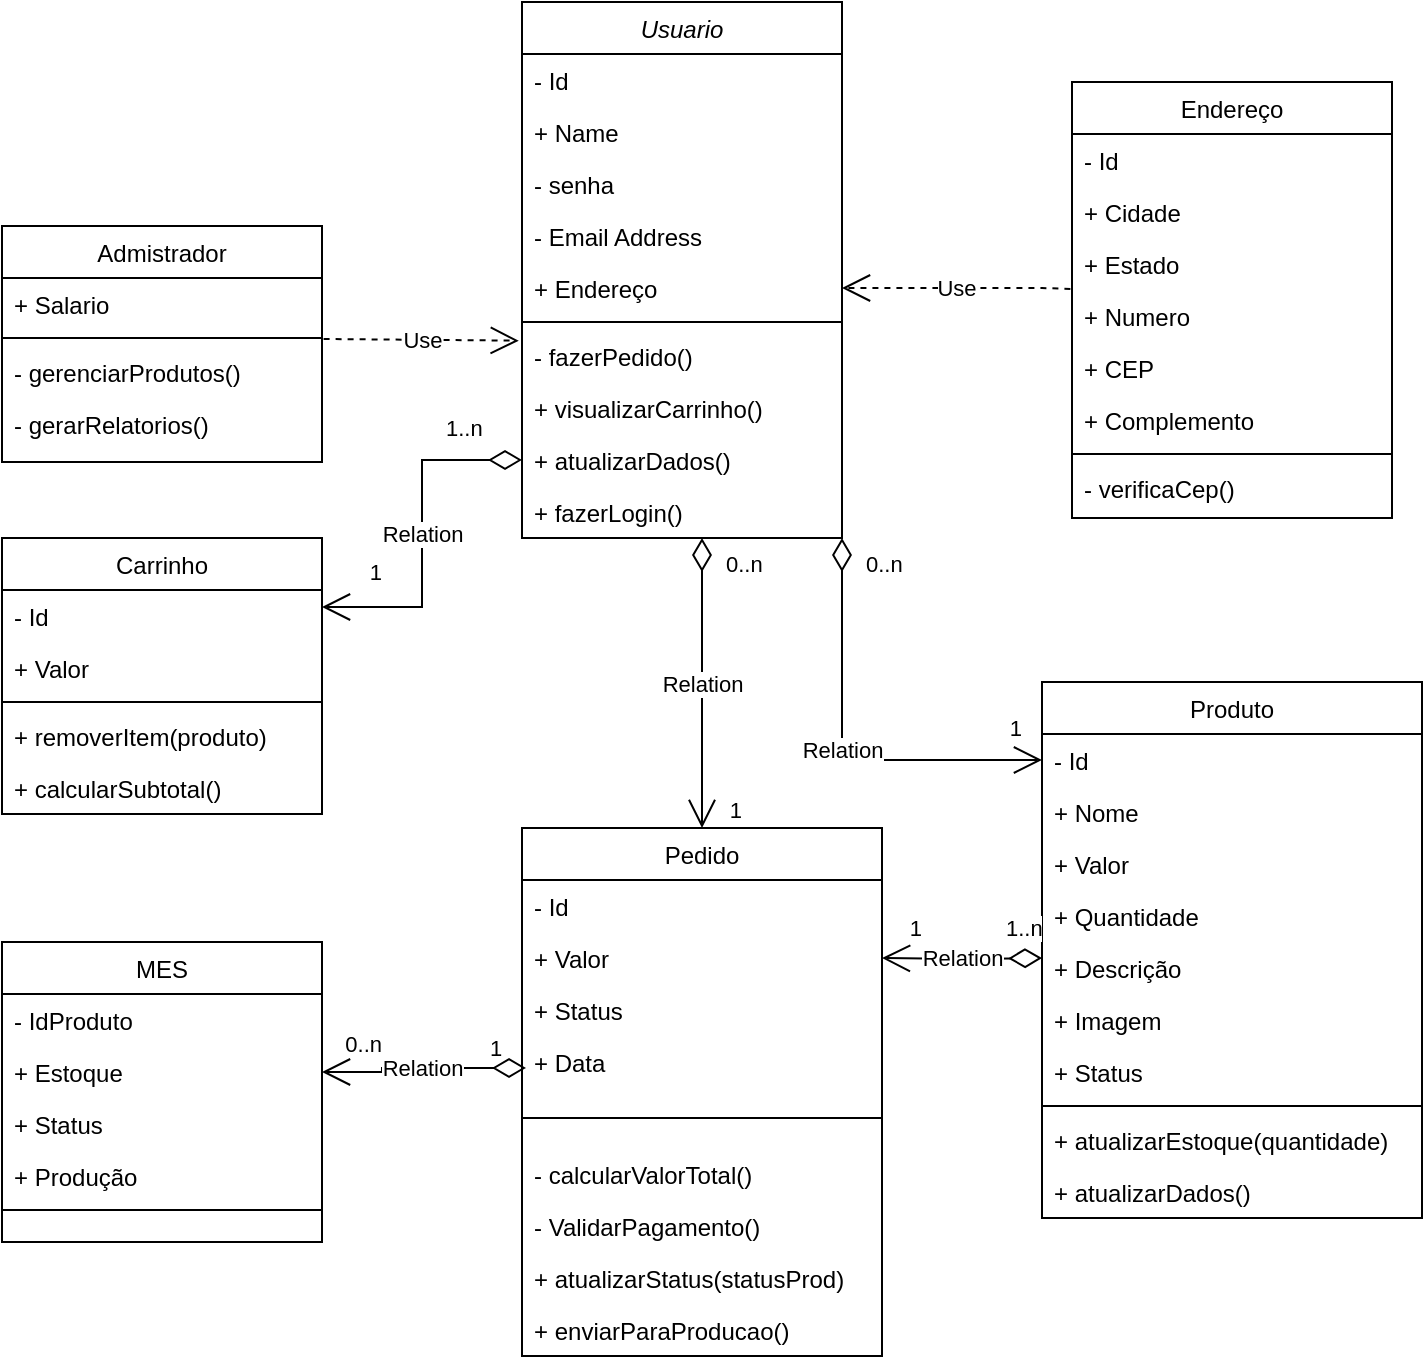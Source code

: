<mxfile version="28.2.3">
  <diagram name="Page-1" id="QN42O1dajfM062Ggao7D">
    <mxGraphModel dx="2015" dy="654" grid="1" gridSize="10" guides="1" tooltips="1" connect="1" arrows="1" fold="1" page="1" pageScale="1" pageWidth="827" pageHeight="1169" math="0" shadow="0">
      <root>
        <mxCell id="0" />
        <mxCell id="1" parent="0" />
        <mxCell id="Cg_36E5Ox_EKI302Rjeo-1" value="Usuario" style="swimlane;fontStyle=2;align=center;verticalAlign=top;childLayout=stackLayout;horizontal=1;startSize=26;horizontalStack=0;resizeParent=1;resizeLast=0;collapsible=1;marginBottom=0;rounded=0;shadow=0;strokeWidth=1;" parent="1" vertex="1">
          <mxGeometry x="-520" y="20" width="160" height="268" as="geometry">
            <mxRectangle x="230" y="140" width="160" height="26" as="alternateBounds" />
          </mxGeometry>
        </mxCell>
        <mxCell id="adGPQmQ8nAiYl6YlBTTS-1" value="- Id" style="text;align=left;verticalAlign=top;spacingLeft=4;spacingRight=4;overflow=hidden;rotatable=0;points=[[0,0.5],[1,0.5]];portConstraint=eastwest;rounded=0;shadow=0;html=0;" parent="Cg_36E5Ox_EKI302Rjeo-1" vertex="1">
          <mxGeometry y="26" width="160" height="26" as="geometry" />
        </mxCell>
        <mxCell id="Cg_36E5Ox_EKI302Rjeo-2" value="+ Name" style="text;align=left;verticalAlign=top;spacingLeft=4;spacingRight=4;overflow=hidden;rotatable=0;points=[[0,0.5],[1,0.5]];portConstraint=eastwest;" parent="Cg_36E5Ox_EKI302Rjeo-1" vertex="1">
          <mxGeometry y="52" width="160" height="26" as="geometry" />
        </mxCell>
        <mxCell id="Cg_36E5Ox_EKI302Rjeo-3" value="- senha" style="text;align=left;verticalAlign=top;spacingLeft=4;spacingRight=4;overflow=hidden;rotatable=0;points=[[0,0.5],[1,0.5]];portConstraint=eastwest;rounded=0;shadow=0;html=0;" parent="Cg_36E5Ox_EKI302Rjeo-1" vertex="1">
          <mxGeometry y="78" width="160" height="26" as="geometry" />
        </mxCell>
        <mxCell id="Cg_36E5Ox_EKI302Rjeo-4" value="- Email Address" style="text;align=left;verticalAlign=top;spacingLeft=4;spacingRight=4;overflow=hidden;rotatable=0;points=[[0,0.5],[1,0.5]];portConstraint=eastwest;rounded=0;shadow=0;html=0;" parent="Cg_36E5Ox_EKI302Rjeo-1" vertex="1">
          <mxGeometry y="104" width="160" height="26" as="geometry" />
        </mxCell>
        <mxCell id="adGPQmQ8nAiYl6YlBTTS-2" value="+ Endereço" style="text;align=left;verticalAlign=top;spacingLeft=4;spacingRight=4;overflow=hidden;rotatable=0;points=[[0,0.5],[1,0.5]];portConstraint=eastwest;rounded=0;shadow=0;html=0;" parent="Cg_36E5Ox_EKI302Rjeo-1" vertex="1">
          <mxGeometry y="130" width="160" height="26" as="geometry" />
        </mxCell>
        <mxCell id="Cg_36E5Ox_EKI302Rjeo-5" value="" style="line;html=1;strokeWidth=1;align=left;verticalAlign=middle;spacingTop=-1;spacingLeft=3;spacingRight=3;rotatable=0;labelPosition=right;points=[];portConstraint=eastwest;" parent="Cg_36E5Ox_EKI302Rjeo-1" vertex="1">
          <mxGeometry y="156" width="160" height="8" as="geometry" />
        </mxCell>
        <mxCell id="Cg_36E5Ox_EKI302Rjeo-6" value="- fazerPedido()" style="text;align=left;verticalAlign=top;spacingLeft=4;spacingRight=4;overflow=hidden;rotatable=0;points=[[0,0.5],[1,0.5]];portConstraint=eastwest;" parent="Cg_36E5Ox_EKI302Rjeo-1" vertex="1">
          <mxGeometry y="164" width="160" height="26" as="geometry" />
        </mxCell>
        <mxCell id="xKiWs514_R8PKGlK2kfR-3" value="+ visualizarCarrinho()" style="text;align=left;verticalAlign=top;spacingLeft=4;spacingRight=4;overflow=hidden;rotatable=0;points=[[0,0.5],[1,0.5]];portConstraint=eastwest;" parent="Cg_36E5Ox_EKI302Rjeo-1" vertex="1">
          <mxGeometry y="190" width="160" height="26" as="geometry" />
        </mxCell>
        <mxCell id="xKiWs514_R8PKGlK2kfR-2" value="+ atualizarDados()" style="text;align=left;verticalAlign=top;spacingLeft=4;spacingRight=4;overflow=hidden;rotatable=0;points=[[0,0.5],[1,0.5]];portConstraint=eastwest;" parent="Cg_36E5Ox_EKI302Rjeo-1" vertex="1">
          <mxGeometry y="216" width="160" height="26" as="geometry" />
        </mxCell>
        <mxCell id="xKiWs514_R8PKGlK2kfR-1" value="+ fazerLogin()" style="text;align=left;verticalAlign=top;spacingLeft=4;spacingRight=4;overflow=hidden;rotatable=0;points=[[0,0.5],[1,0.5]];portConstraint=eastwest;" parent="Cg_36E5Ox_EKI302Rjeo-1" vertex="1">
          <mxGeometry y="242" width="160" height="26" as="geometry" />
        </mxCell>
        <mxCell id="Cg_36E5Ox_EKI302Rjeo-7" value="Endereço" style="swimlane;fontStyle=0;align=center;verticalAlign=top;childLayout=stackLayout;horizontal=1;startSize=26;horizontalStack=0;resizeParent=1;resizeLast=0;collapsible=1;marginBottom=0;rounded=0;shadow=0;strokeWidth=1;" parent="1" vertex="1">
          <mxGeometry x="-245" y="60" width="160" height="218" as="geometry">
            <mxRectangle x="130" y="380" width="160" height="26" as="alternateBounds" />
          </mxGeometry>
        </mxCell>
        <mxCell id="adGPQmQ8nAiYl6YlBTTS-43" value="- Id" style="text;align=left;verticalAlign=top;spacingLeft=4;spacingRight=4;overflow=hidden;rotatable=0;points=[[0,0.5],[1,0.5]];portConstraint=eastwest;rounded=0;shadow=0;html=0;" parent="Cg_36E5Ox_EKI302Rjeo-7" vertex="1">
          <mxGeometry y="26" width="160" height="26" as="geometry" />
        </mxCell>
        <mxCell id="adGPQmQ8nAiYl6YlBTTS-45" value="+ Cidade" style="text;align=left;verticalAlign=top;spacingLeft=4;spacingRight=4;overflow=hidden;rotatable=0;points=[[0,0.5],[1,0.5]];portConstraint=eastwest;rounded=0;shadow=0;html=0;" parent="Cg_36E5Ox_EKI302Rjeo-7" vertex="1">
          <mxGeometry y="52" width="160" height="26" as="geometry" />
        </mxCell>
        <mxCell id="adGPQmQ8nAiYl6YlBTTS-46" value="+ Estado" style="text;align=left;verticalAlign=top;spacingLeft=4;spacingRight=4;overflow=hidden;rotatable=0;points=[[0,0.5],[1,0.5]];portConstraint=eastwest;rounded=0;shadow=0;html=0;" parent="Cg_36E5Ox_EKI302Rjeo-7" vertex="1">
          <mxGeometry y="78" width="160" height="26" as="geometry" />
        </mxCell>
        <mxCell id="Cg_36E5Ox_EKI302Rjeo-9" value="+ Numero" style="text;align=left;verticalAlign=top;spacingLeft=4;spacingRight=4;overflow=hidden;rotatable=0;points=[[0,0.5],[1,0.5]];portConstraint=eastwest;rounded=0;shadow=0;html=0;" parent="Cg_36E5Ox_EKI302Rjeo-7" vertex="1">
          <mxGeometry y="104" width="160" height="26" as="geometry" />
        </mxCell>
        <mxCell id="Cg_36E5Ox_EKI302Rjeo-8" value="+ CEP" style="text;align=left;verticalAlign=top;spacingLeft=4;spacingRight=4;overflow=hidden;rotatable=0;points=[[0,0.5],[1,0.5]];portConstraint=eastwest;" parent="Cg_36E5Ox_EKI302Rjeo-7" vertex="1">
          <mxGeometry y="130" width="160" height="26" as="geometry" />
        </mxCell>
        <mxCell id="adGPQmQ8nAiYl6YlBTTS-44" value="+ Complemento" style="text;align=left;verticalAlign=top;spacingLeft=4;spacingRight=4;overflow=hidden;rotatable=0;points=[[0,0.5],[1,0.5]];portConstraint=eastwest;rounded=0;shadow=0;html=0;" parent="Cg_36E5Ox_EKI302Rjeo-7" vertex="1">
          <mxGeometry y="156" width="160" height="26" as="geometry" />
        </mxCell>
        <mxCell id="Cg_36E5Ox_EKI302Rjeo-10" value="" style="line;html=1;strokeWidth=1;align=left;verticalAlign=middle;spacingTop=-1;spacingLeft=3;spacingRight=3;rotatable=0;labelPosition=right;points=[];portConstraint=eastwest;" parent="Cg_36E5Ox_EKI302Rjeo-7" vertex="1">
          <mxGeometry y="182" width="160" height="8" as="geometry" />
        </mxCell>
        <mxCell id="Cg_36E5Ox_EKI302Rjeo-11" value="- verificaCep()" style="text;align=left;verticalAlign=top;spacingLeft=4;spacingRight=4;overflow=hidden;rotatable=0;points=[[0,0.5],[1,0.5]];portConstraint=eastwest;fontStyle=0" parent="Cg_36E5Ox_EKI302Rjeo-7" vertex="1">
          <mxGeometry y="190" width="160" height="26" as="geometry" />
        </mxCell>
        <mxCell id="Cg_36E5Ox_EKI302Rjeo-14" value="Admistrador" style="swimlane;fontStyle=0;align=center;verticalAlign=top;childLayout=stackLayout;horizontal=1;startSize=26;horizontalStack=0;resizeParent=1;resizeLast=0;collapsible=1;marginBottom=0;rounded=0;shadow=0;strokeWidth=1;" parent="1" vertex="1">
          <mxGeometry x="-780" y="132" width="160" height="118" as="geometry">
            <mxRectangle x="330" y="360" width="170" height="26" as="alternateBounds" />
          </mxGeometry>
        </mxCell>
        <mxCell id="Cg_36E5Ox_EKI302Rjeo-15" value="+ Salario" style="text;align=left;verticalAlign=top;spacingLeft=4;spacingRight=4;overflow=hidden;rotatable=0;points=[[0,0.5],[1,0.5]];portConstraint=eastwest;" parent="Cg_36E5Ox_EKI302Rjeo-14" vertex="1">
          <mxGeometry y="26" width="160" height="26" as="geometry" />
        </mxCell>
        <mxCell id="Cg_36E5Ox_EKI302Rjeo-16" value="" style="line;html=1;strokeWidth=1;align=left;verticalAlign=middle;spacingTop=-1;spacingLeft=3;spacingRight=3;rotatable=0;labelPosition=right;points=[];portConstraint=eastwest;" parent="Cg_36E5Ox_EKI302Rjeo-14" vertex="1">
          <mxGeometry y="52" width="160" height="8" as="geometry" />
        </mxCell>
        <mxCell id="xKiWs514_R8PKGlK2kfR-7" value="- gerenciarProdutos()" style="text;align=left;verticalAlign=top;spacingLeft=4;spacingRight=4;overflow=hidden;rotatable=0;points=[[0,0.5],[1,0.5]];portConstraint=eastwest;" parent="Cg_36E5Ox_EKI302Rjeo-14" vertex="1">
          <mxGeometry y="60" width="160" height="26" as="geometry" />
        </mxCell>
        <mxCell id="xKiWs514_R8PKGlK2kfR-9" value="- gerarRelatorios()" style="text;align=left;verticalAlign=top;spacingLeft=4;spacingRight=4;overflow=hidden;rotatable=0;points=[[0,0.5],[1,0.5]];portConstraint=eastwest;" parent="Cg_36E5Ox_EKI302Rjeo-14" vertex="1">
          <mxGeometry y="86" width="160" height="26" as="geometry" />
        </mxCell>
        <mxCell id="adGPQmQ8nAiYl6YlBTTS-3" value="Produto" style="swimlane;fontStyle=0;align=center;verticalAlign=top;childLayout=stackLayout;horizontal=1;startSize=26;horizontalStack=0;resizeParent=1;resizeLast=0;collapsible=1;marginBottom=0;rounded=0;shadow=0;strokeWidth=1;" parent="1" vertex="1">
          <mxGeometry x="-260" y="360" width="190" height="268" as="geometry">
            <mxRectangle x="550" y="140" width="160" height="26" as="alternateBounds" />
          </mxGeometry>
        </mxCell>
        <mxCell id="adGPQmQ8nAiYl6YlBTTS-5" value="- Id" style="text;align=left;verticalAlign=top;spacingLeft=4;spacingRight=4;overflow=hidden;rotatable=0;points=[[0,0.5],[1,0.5]];portConstraint=eastwest;rounded=0;shadow=0;html=0;" parent="adGPQmQ8nAiYl6YlBTTS-3" vertex="1">
          <mxGeometry y="26" width="190" height="26" as="geometry" />
        </mxCell>
        <mxCell id="adGPQmQ8nAiYl6YlBTTS-4" value="+ Nome" style="text;align=left;verticalAlign=top;spacingLeft=4;spacingRight=4;overflow=hidden;rotatable=0;points=[[0,0.5],[1,0.5]];portConstraint=eastwest;" parent="adGPQmQ8nAiYl6YlBTTS-3" vertex="1">
          <mxGeometry y="52" width="190" height="26" as="geometry" />
        </mxCell>
        <mxCell id="adGPQmQ8nAiYl6YlBTTS-6" value="+ Valor" style="text;align=left;verticalAlign=top;spacingLeft=4;spacingRight=4;overflow=hidden;rotatable=0;points=[[0,0.5],[1,0.5]];portConstraint=eastwest;rounded=0;shadow=0;html=0;" parent="adGPQmQ8nAiYl6YlBTTS-3" vertex="1">
          <mxGeometry y="78" width="190" height="26" as="geometry" />
        </mxCell>
        <mxCell id="adGPQmQ8nAiYl6YlBTTS-7" value="+ Quantidade" style="text;align=left;verticalAlign=top;spacingLeft=4;spacingRight=4;overflow=hidden;rotatable=0;points=[[0,0.5],[1,0.5]];portConstraint=eastwest;rounded=0;shadow=0;html=0;" parent="adGPQmQ8nAiYl6YlBTTS-3" vertex="1">
          <mxGeometry y="104" width="190" height="26" as="geometry" />
        </mxCell>
        <mxCell id="adGPQmQ8nAiYl6YlBTTS-12" value="+ Descrição" style="text;align=left;verticalAlign=top;spacingLeft=4;spacingRight=4;overflow=hidden;rotatable=0;points=[[0,0.5],[1,0.5]];portConstraint=eastwest;rounded=0;shadow=0;html=0;" parent="adGPQmQ8nAiYl6YlBTTS-3" vertex="1">
          <mxGeometry y="130" width="190" height="26" as="geometry" />
        </mxCell>
        <mxCell id="adGPQmQ8nAiYl6YlBTTS-13" value="+ Imagem" style="text;align=left;verticalAlign=top;spacingLeft=4;spacingRight=4;overflow=hidden;rotatable=0;points=[[0,0.5],[1,0.5]];portConstraint=eastwest;rounded=0;shadow=0;html=0;" parent="adGPQmQ8nAiYl6YlBTTS-3" vertex="1">
          <mxGeometry y="156" width="190" height="26" as="geometry" />
        </mxCell>
        <mxCell id="adGPQmQ8nAiYl6YlBTTS-8" value="+ Status" style="text;align=left;verticalAlign=top;spacingLeft=4;spacingRight=4;overflow=hidden;rotatable=0;points=[[0,0.5],[1,0.5]];portConstraint=eastwest;rounded=0;shadow=0;html=0;" parent="adGPQmQ8nAiYl6YlBTTS-3" vertex="1">
          <mxGeometry y="182" width="190" height="26" as="geometry" />
        </mxCell>
        <mxCell id="adGPQmQ8nAiYl6YlBTTS-9" value="" style="line;html=1;strokeWidth=1;align=left;verticalAlign=middle;spacingTop=-1;spacingLeft=3;spacingRight=3;rotatable=0;labelPosition=right;points=[];portConstraint=eastwest;" parent="adGPQmQ8nAiYl6YlBTTS-3" vertex="1">
          <mxGeometry y="208" width="190" height="8" as="geometry" />
        </mxCell>
        <mxCell id="adGPQmQ8nAiYl6YlBTTS-11" value="+ atualizarEstoque(quantidade)" style="text;align=left;verticalAlign=top;spacingLeft=4;spacingRight=4;overflow=hidden;rotatable=0;points=[[0,0.5],[1,0.5]];portConstraint=eastwest;" parent="adGPQmQ8nAiYl6YlBTTS-3" vertex="1">
          <mxGeometry y="216" width="190" height="26" as="geometry" />
        </mxCell>
        <mxCell id="xKiWs514_R8PKGlK2kfR-18" value="+ atualizarDados()" style="text;align=left;verticalAlign=top;spacingLeft=4;spacingRight=4;overflow=hidden;rotatable=0;points=[[0,0.5],[1,0.5]];portConstraint=eastwest;" parent="adGPQmQ8nAiYl6YlBTTS-3" vertex="1">
          <mxGeometry y="242" width="190" height="26" as="geometry" />
        </mxCell>
        <mxCell id="adGPQmQ8nAiYl6YlBTTS-14" value="Carrinho" style="swimlane;fontStyle=0;align=center;verticalAlign=top;childLayout=stackLayout;horizontal=1;startSize=26;horizontalStack=0;resizeParent=1;resizeLast=0;collapsible=1;marginBottom=0;rounded=0;shadow=0;strokeWidth=1;" parent="1" vertex="1">
          <mxGeometry x="-780" y="288" width="160" height="138" as="geometry">
            <mxRectangle x="550" y="140" width="160" height="26" as="alternateBounds" />
          </mxGeometry>
        </mxCell>
        <mxCell id="adGPQmQ8nAiYl6YlBTTS-15" value="- Id" style="text;align=left;verticalAlign=top;spacingLeft=4;spacingRight=4;overflow=hidden;rotatable=0;points=[[0,0.5],[1,0.5]];portConstraint=eastwest;rounded=0;shadow=0;html=0;" parent="adGPQmQ8nAiYl6YlBTTS-14" vertex="1">
          <mxGeometry y="26" width="160" height="26" as="geometry" />
        </mxCell>
        <mxCell id="adGPQmQ8nAiYl6YlBTTS-17" value="+ Valor" style="text;align=left;verticalAlign=top;spacingLeft=4;spacingRight=4;overflow=hidden;rotatable=0;points=[[0,0.5],[1,0.5]];portConstraint=eastwest;rounded=0;shadow=0;html=0;" parent="adGPQmQ8nAiYl6YlBTTS-14" vertex="1">
          <mxGeometry y="52" width="160" height="26" as="geometry" />
        </mxCell>
        <mxCell id="adGPQmQ8nAiYl6YlBTTS-22" value="" style="line;html=1;strokeWidth=1;align=left;verticalAlign=middle;spacingTop=-1;spacingLeft=3;spacingRight=3;rotatable=0;labelPosition=right;points=[];portConstraint=eastwest;" parent="adGPQmQ8nAiYl6YlBTTS-14" vertex="1">
          <mxGeometry y="78" width="160" height="8" as="geometry" />
        </mxCell>
        <mxCell id="xKiWs514_R8PKGlK2kfR-19" value="+ removerItem(produto)" style="text;align=left;verticalAlign=top;spacingLeft=4;spacingRight=4;overflow=hidden;rotatable=0;points=[[0,0.5],[1,0.5]];portConstraint=eastwest;rounded=0;shadow=0;html=0;" parent="adGPQmQ8nAiYl6YlBTTS-14" vertex="1">
          <mxGeometry y="86" width="160" height="26" as="geometry" />
        </mxCell>
        <mxCell id="xKiWs514_R8PKGlK2kfR-20" value="+ calcularSubtotal()" style="text;align=left;verticalAlign=top;spacingLeft=4;spacingRight=4;overflow=hidden;rotatable=0;points=[[0,0.5],[1,0.5]];portConstraint=eastwest;rounded=0;shadow=0;html=0;" parent="adGPQmQ8nAiYl6YlBTTS-14" vertex="1">
          <mxGeometry y="112" width="160" height="26" as="geometry" />
        </mxCell>
        <mxCell id="adGPQmQ8nAiYl6YlBTTS-31" value="MES" style="swimlane;fontStyle=0;align=center;verticalAlign=top;childLayout=stackLayout;horizontal=1;startSize=26;horizontalStack=0;resizeParent=1;resizeLast=0;collapsible=1;marginBottom=0;rounded=0;shadow=0;strokeWidth=1;" parent="1" vertex="1">
          <mxGeometry x="-780" y="490" width="160" height="150" as="geometry">
            <mxRectangle x="550" y="140" width="160" height="26" as="alternateBounds" />
          </mxGeometry>
        </mxCell>
        <mxCell id="adGPQmQ8nAiYl6YlBTTS-32" value="- IdProduto" style="text;align=left;verticalAlign=top;spacingLeft=4;spacingRight=4;overflow=hidden;rotatable=0;points=[[0,0.5],[1,0.5]];portConstraint=eastwest;rounded=0;shadow=0;html=0;" parent="adGPQmQ8nAiYl6YlBTTS-31" vertex="1">
          <mxGeometry y="26" width="160" height="26" as="geometry" />
        </mxCell>
        <mxCell id="adGPQmQ8nAiYl6YlBTTS-35" value="+ Estoque" style="text;align=left;verticalAlign=top;spacingLeft=4;spacingRight=4;overflow=hidden;rotatable=0;points=[[0,0.5],[1,0.5]];portConstraint=eastwest;rounded=0;shadow=0;html=0;" parent="adGPQmQ8nAiYl6YlBTTS-31" vertex="1">
          <mxGeometry y="52" width="160" height="26" as="geometry" />
        </mxCell>
        <mxCell id="adGPQmQ8nAiYl6YlBTTS-38" value="+ Status" style="text;align=left;verticalAlign=top;spacingLeft=4;spacingRight=4;overflow=hidden;rotatable=0;points=[[0,0.5],[1,0.5]];portConstraint=eastwest;rounded=0;shadow=0;html=0;" parent="adGPQmQ8nAiYl6YlBTTS-31" vertex="1">
          <mxGeometry y="78" width="160" height="26" as="geometry" />
        </mxCell>
        <mxCell id="adGPQmQ8nAiYl6YlBTTS-40" value="+ Produção" style="text;align=left;verticalAlign=top;spacingLeft=4;spacingRight=4;overflow=hidden;rotatable=0;points=[[0,0.5],[1,0.5]];portConstraint=eastwest;" parent="adGPQmQ8nAiYl6YlBTTS-31" vertex="1">
          <mxGeometry y="104" width="160" height="26" as="geometry" />
        </mxCell>
        <mxCell id="adGPQmQ8nAiYl6YlBTTS-39" value="" style="line;html=1;strokeWidth=1;align=left;verticalAlign=middle;spacingTop=-1;spacingLeft=3;spacingRight=3;rotatable=0;labelPosition=right;points=[];portConstraint=eastwest;" parent="adGPQmQ8nAiYl6YlBTTS-31" vertex="1">
          <mxGeometry y="130" width="160" height="8" as="geometry" />
        </mxCell>
        <mxCell id="adGPQmQ8nAiYl6YlBTTS-25" value="Pedido" style="swimlane;fontStyle=0;align=center;verticalAlign=top;childLayout=stackLayout;horizontal=1;startSize=26;horizontalStack=0;resizeParent=1;resizeLast=0;collapsible=1;marginBottom=0;rounded=0;shadow=0;strokeWidth=1;" parent="1" vertex="1">
          <mxGeometry x="-520" y="433" width="180" height="264" as="geometry">
            <mxRectangle x="-520" y="462" width="160" height="26" as="alternateBounds" />
          </mxGeometry>
        </mxCell>
        <mxCell id="adGPQmQ8nAiYl6YlBTTS-26" value="- Id" style="text;align=left;verticalAlign=top;spacingLeft=4;spacingRight=4;overflow=hidden;rotatable=0;points=[[0,0.5],[1,0.5]];portConstraint=eastwest;rounded=0;shadow=0;html=0;" parent="adGPQmQ8nAiYl6YlBTTS-25" vertex="1">
          <mxGeometry y="26" width="180" height="26" as="geometry" />
        </mxCell>
        <mxCell id="adGPQmQ8nAiYl6YlBTTS-27" value="+ Valor" style="text;align=left;verticalAlign=top;spacingLeft=4;spacingRight=4;overflow=hidden;rotatable=0;points=[[0,0.5],[1,0.5]];portConstraint=eastwest;rounded=0;shadow=0;html=0;" parent="adGPQmQ8nAiYl6YlBTTS-25" vertex="1">
          <mxGeometry y="52" width="180" height="26" as="geometry" />
        </mxCell>
        <mxCell id="adGPQmQ8nAiYl6YlBTTS-29" value="+ Status" style="text;align=left;verticalAlign=top;spacingLeft=4;spacingRight=4;overflow=hidden;rotatable=0;points=[[0,0.5],[1,0.5]];portConstraint=eastwest;rounded=0;shadow=0;html=0;" parent="adGPQmQ8nAiYl6YlBTTS-25" vertex="1">
          <mxGeometry y="78" width="180" height="26" as="geometry" />
        </mxCell>
        <mxCell id="adGPQmQ8nAiYl6YlBTTS-30" value="+ Data" style="text;align=left;verticalAlign=top;spacingLeft=4;spacingRight=4;overflow=hidden;rotatable=0;points=[[0,0.5],[1,0.5]];portConstraint=eastwest;rounded=0;shadow=0;html=0;" parent="adGPQmQ8nAiYl6YlBTTS-25" vertex="1">
          <mxGeometry y="104" width="180" height="26" as="geometry" />
        </mxCell>
        <mxCell id="adGPQmQ8nAiYl6YlBTTS-28" value="" style="line;html=1;strokeWidth=1;align=left;verticalAlign=middle;spacingTop=-1;spacingLeft=3;spacingRight=3;rotatable=0;labelPosition=right;points=[];portConstraint=eastwest;" parent="adGPQmQ8nAiYl6YlBTTS-25" vertex="1">
          <mxGeometry y="130" width="180" height="30" as="geometry" />
        </mxCell>
        <mxCell id="xKiWs514_R8PKGlK2kfR-10" value="- calcularValorTotal()" style="text;align=left;verticalAlign=top;spacingLeft=4;spacingRight=4;overflow=hidden;rotatable=0;points=[[0,0.5],[1,0.5]];portConstraint=eastwest;rounded=0;shadow=0;html=0;" parent="adGPQmQ8nAiYl6YlBTTS-25" vertex="1">
          <mxGeometry y="160" width="180" height="26" as="geometry" />
        </mxCell>
        <mxCell id="B1BrV4EoN0yX-AyWGLp0-1" value="- ValidarPagamento()" style="text;align=left;verticalAlign=top;spacingLeft=4;spacingRight=4;overflow=hidden;rotatable=0;points=[[0,0.5],[1,0.5]];portConstraint=eastwest;" vertex="1" parent="adGPQmQ8nAiYl6YlBTTS-25">
          <mxGeometry y="186" width="180" height="26" as="geometry" />
        </mxCell>
        <mxCell id="xKiWs514_R8PKGlK2kfR-12" value="+ atualizarStatus(statusProd)" style="text;align=left;verticalAlign=top;spacingLeft=4;spacingRight=4;overflow=hidden;rotatable=0;points=[[0,0.5],[1,0.5]];portConstraint=eastwest;rounded=0;shadow=0;html=0;" parent="adGPQmQ8nAiYl6YlBTTS-25" vertex="1">
          <mxGeometry y="212" width="180" height="26" as="geometry" />
        </mxCell>
        <mxCell id="xKiWs514_R8PKGlK2kfR-13" value="+ enviarParaProducao()" style="text;align=left;verticalAlign=top;spacingLeft=4;spacingRight=4;overflow=hidden;rotatable=0;points=[[0,0.5],[1,0.5]];portConstraint=eastwest;rounded=0;shadow=0;html=0;" parent="adGPQmQ8nAiYl6YlBTTS-25" vertex="1">
          <mxGeometry y="238" width="180" height="26" as="geometry" />
        </mxCell>
        <mxCell id="adGPQmQ8nAiYl6YlBTTS-49" value="Relation" style="endArrow=open;html=1;endSize=12;startArrow=diamondThin;startSize=14;startFill=0;edgeStyle=orthogonalEdgeStyle;rounded=0;entryX=0.5;entryY=0;entryDx=0;entryDy=0;" parent="1" target="adGPQmQ8nAiYl6YlBTTS-25" edge="1">
          <mxGeometry relative="1" as="geometry">
            <mxPoint x="-430" y="288" as="sourcePoint" />
            <mxPoint x="-190" y="342" as="targetPoint" />
            <Array as="points">
              <mxPoint x="-430" y="288" />
            </Array>
          </mxGeometry>
        </mxCell>
        <mxCell id="adGPQmQ8nAiYl6YlBTTS-50" value="0..n" style="edgeLabel;resizable=0;html=1;align=left;verticalAlign=top;" parent="adGPQmQ8nAiYl6YlBTTS-49" connectable="0" vertex="1">
          <mxGeometry x="-1" relative="1" as="geometry">
            <mxPoint x="10" as="offset" />
          </mxGeometry>
        </mxCell>
        <mxCell id="adGPQmQ8nAiYl6YlBTTS-51" value="1" style="edgeLabel;resizable=0;html=1;align=right;verticalAlign=top;" parent="adGPQmQ8nAiYl6YlBTTS-49" connectable="0" vertex="1">
          <mxGeometry x="1" relative="1" as="geometry">
            <mxPoint x="20" y="-22" as="offset" />
          </mxGeometry>
        </mxCell>
        <mxCell id="adGPQmQ8nAiYl6YlBTTS-52" value="Relation" style="endArrow=open;html=1;endSize=12;startArrow=diamondThin;startSize=14;startFill=0;edgeStyle=orthogonalEdgeStyle;rounded=0;entryX=0;entryY=0.5;entryDx=0;entryDy=0;exitX=1;exitY=1;exitDx=0;exitDy=0;" parent="1" source="Cg_36E5Ox_EKI302Rjeo-1" target="adGPQmQ8nAiYl6YlBTTS-5" edge="1">
          <mxGeometry relative="1" as="geometry">
            <mxPoint x="-440" y="342" as="sourcePoint" />
            <mxPoint x="-190" y="532" as="targetPoint" />
          </mxGeometry>
        </mxCell>
        <mxCell id="adGPQmQ8nAiYl6YlBTTS-53" value="0..n" style="edgeLabel;resizable=0;html=1;align=left;verticalAlign=top;" parent="adGPQmQ8nAiYl6YlBTTS-52" connectable="0" vertex="1">
          <mxGeometry x="-1" relative="1" as="geometry">
            <mxPoint x="10" as="offset" />
          </mxGeometry>
        </mxCell>
        <mxCell id="adGPQmQ8nAiYl6YlBTTS-54" value="1" style="edgeLabel;resizable=0;html=1;align=right;verticalAlign=top;" parent="adGPQmQ8nAiYl6YlBTTS-52" connectable="0" vertex="1">
          <mxGeometry x="1" relative="1" as="geometry">
            <mxPoint x="-10" y="-29" as="offset" />
          </mxGeometry>
        </mxCell>
        <mxCell id="adGPQmQ8nAiYl6YlBTTS-57" value="Relation" style="endArrow=open;html=1;endSize=12;startArrow=diamondThin;startSize=14;startFill=0;edgeStyle=orthogonalEdgeStyle;rounded=0;entryX=1;entryY=0.25;entryDx=0;entryDy=0;exitX=0;exitY=0.5;exitDx=0;exitDy=0;" parent="1" source="xKiWs514_R8PKGlK2kfR-2" target="adGPQmQ8nAiYl6YlBTTS-14" edge="1">
          <mxGeometry relative="1" as="geometry">
            <mxPoint x="-500" y="342" as="sourcePoint" />
            <mxPoint x="-50" y="551" as="targetPoint" />
          </mxGeometry>
        </mxCell>
        <mxCell id="adGPQmQ8nAiYl6YlBTTS-58" value="1..n" style="edgeLabel;resizable=0;html=1;align=left;verticalAlign=top;" parent="adGPQmQ8nAiYl6YlBTTS-57" connectable="0" vertex="1">
          <mxGeometry x="-1" relative="1" as="geometry">
            <mxPoint x="-40" y="-29" as="offset" />
          </mxGeometry>
        </mxCell>
        <mxCell id="adGPQmQ8nAiYl6YlBTTS-59" value="1" style="edgeLabel;resizable=0;html=1;align=right;verticalAlign=top;" parent="adGPQmQ8nAiYl6YlBTTS-57" connectable="0" vertex="1">
          <mxGeometry x="1" relative="1" as="geometry">
            <mxPoint x="30" y="-31" as="offset" />
          </mxGeometry>
        </mxCell>
        <mxCell id="adGPQmQ8nAiYl6YlBTTS-64" value="Use" style="endArrow=open;endSize=12;dashed=1;html=1;rounded=0;exitX=-0.005;exitY=-0.019;exitDx=0;exitDy=0;exitPerimeter=0;entryX=1;entryY=0.5;entryDx=0;entryDy=0;" parent="1" source="Cg_36E5Ox_EKI302Rjeo-9" target="adGPQmQ8nAiYl6YlBTTS-2" edge="1">
          <mxGeometry width="160" relative="1" as="geometry">
            <mxPoint x="-360" y="236.52" as="sourcePoint" />
            <mxPoint x="-330" y="110" as="targetPoint" />
            <Array as="points">
              <mxPoint x="-260" y="163" />
            </Array>
          </mxGeometry>
        </mxCell>
        <mxCell id="adGPQmQ8nAiYl6YlBTTS-65" value="Use" style="endArrow=open;endSize=12;dashed=1;html=1;rounded=0;exitX=1.005;exitY=-0.135;exitDx=0;exitDy=0;exitPerimeter=0;entryX=-0.01;entryY=0.205;entryDx=0;entryDy=0;entryPerimeter=0;" parent="1" target="Cg_36E5Ox_EKI302Rjeo-6" edge="1" source="xKiWs514_R8PKGlK2kfR-7">
          <mxGeometry width="160" relative="1" as="geometry">
            <mxPoint x="-521" y="178" as="sourcePoint" />
            <mxPoint x="-570" y="130" as="targetPoint" />
          </mxGeometry>
        </mxCell>
        <mxCell id="adGPQmQ8nAiYl6YlBTTS-66" value="Relation" style="endArrow=open;html=1;endSize=12;startArrow=diamondThin;startSize=14;startFill=0;edgeStyle=orthogonalEdgeStyle;rounded=0;entryX=1;entryY=0.5;entryDx=0;entryDy=0;" parent="1" target="adGPQmQ8nAiYl6YlBTTS-35" edge="1">
          <mxGeometry relative="1" as="geometry">
            <mxPoint x="-518" y="553" as="sourcePoint" />
            <mxPoint x="10" y="831" as="targetPoint" />
            <Array as="points">
              <mxPoint x="-518" y="553" />
              <mxPoint x="-590" y="553" />
              <mxPoint x="-590" y="555" />
            </Array>
          </mxGeometry>
        </mxCell>
        <mxCell id="adGPQmQ8nAiYl6YlBTTS-67" value="1" style="edgeLabel;resizable=0;html=1;align=left;verticalAlign=top;" parent="adGPQmQ8nAiYl6YlBTTS-66" connectable="0" vertex="1">
          <mxGeometry x="-1" relative="1" as="geometry">
            <mxPoint x="-20" y="-23" as="offset" />
          </mxGeometry>
        </mxCell>
        <mxCell id="adGPQmQ8nAiYl6YlBTTS-68" value="0..n" style="edgeLabel;resizable=0;html=1;align=right;verticalAlign=top;" parent="adGPQmQ8nAiYl6YlBTTS-66" connectable="0" vertex="1">
          <mxGeometry x="1" relative="1" as="geometry">
            <mxPoint x="30" y="-27" as="offset" />
          </mxGeometry>
        </mxCell>
        <mxCell id="xKiWs514_R8PKGlK2kfR-14" value="Relation" style="endArrow=open;html=1;endSize=12;startArrow=diamondThin;startSize=14;startFill=0;edgeStyle=orthogonalEdgeStyle;rounded=0;entryX=1;entryY=0.5;entryDx=0;entryDy=0;" parent="1" target="adGPQmQ8nAiYl6YlBTTS-27" edge="1">
          <mxGeometry relative="1" as="geometry">
            <mxPoint x="-260" y="498" as="sourcePoint" />
            <mxPoint x="-80" y="613" as="targetPoint" />
          </mxGeometry>
        </mxCell>
        <mxCell id="xKiWs514_R8PKGlK2kfR-15" value="1..n" style="edgeLabel;resizable=0;html=1;align=left;verticalAlign=top;" parent="xKiWs514_R8PKGlK2kfR-14" connectable="0" vertex="1">
          <mxGeometry x="-1" relative="1" as="geometry">
            <mxPoint x="-20" y="-28" as="offset" />
          </mxGeometry>
        </mxCell>
        <mxCell id="xKiWs514_R8PKGlK2kfR-16" value="1" style="edgeLabel;resizable=0;html=1;align=right;verticalAlign=top;" parent="xKiWs514_R8PKGlK2kfR-14" connectable="0" vertex="1">
          <mxGeometry x="1" relative="1" as="geometry">
            <mxPoint x="20" y="-28" as="offset" />
          </mxGeometry>
        </mxCell>
      </root>
    </mxGraphModel>
  </diagram>
</mxfile>
